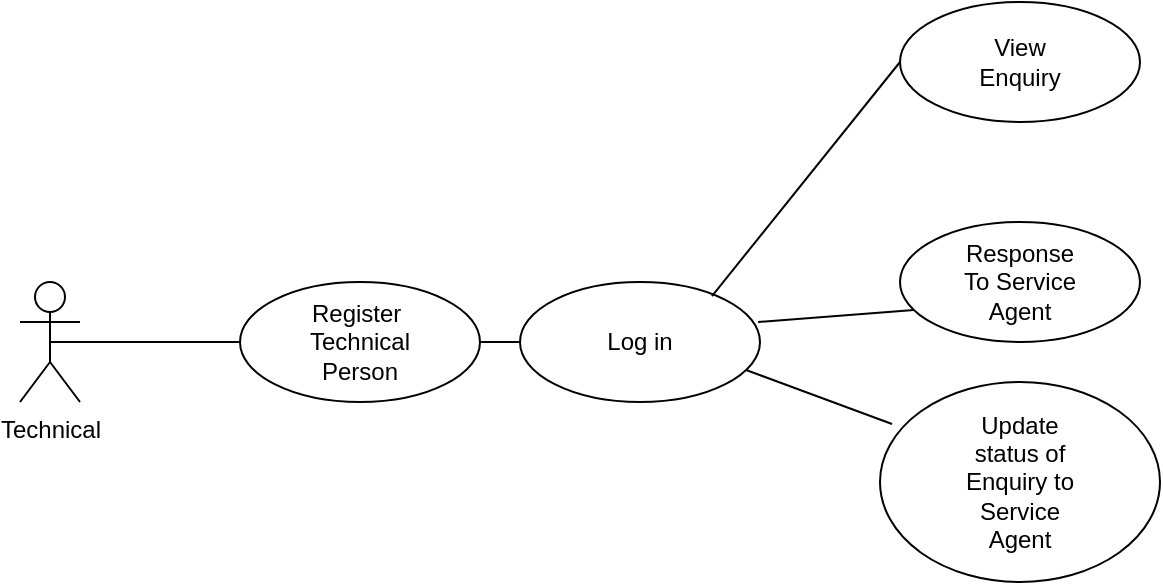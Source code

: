 <mxfile version="21.2.8" type="github">
  <diagram name="Page-1" id="d4ZDFiMwIcMQIwwQMBGA">
    <mxGraphModel dx="1360" dy="775" grid="1" gridSize="10" guides="1" tooltips="1" connect="1" arrows="1" fold="1" page="1" pageScale="1" pageWidth="827" pageHeight="1169" math="0" shadow="0">
      <root>
        <mxCell id="0" />
        <mxCell id="1" parent="0" />
        <mxCell id="c24DYZiNAbTheG2kU5k9-1" value="Technical" style="shape=umlActor;verticalLabelPosition=bottom;verticalAlign=top;html=1;outlineConnect=0;" vertex="1" parent="1">
          <mxGeometry x="70" y="370" width="30" height="60" as="geometry" />
        </mxCell>
        <mxCell id="c24DYZiNAbTheG2kU5k9-2" value="" style="ellipse;whiteSpace=wrap;html=1;" vertex="1" parent="1">
          <mxGeometry x="180" y="370" width="120" height="60" as="geometry" />
        </mxCell>
        <mxCell id="c24DYZiNAbTheG2kU5k9-3" value="Register&amp;nbsp;&lt;br&gt;Technical Person" style="text;html=1;strokeColor=none;fillColor=none;align=center;verticalAlign=middle;whiteSpace=wrap;rounded=0;" vertex="1" parent="1">
          <mxGeometry x="210" y="385" width="60" height="30" as="geometry" />
        </mxCell>
        <mxCell id="c24DYZiNAbTheG2kU5k9-4" value="" style="ellipse;whiteSpace=wrap;html=1;" vertex="1" parent="1">
          <mxGeometry x="320" y="370" width="120" height="60" as="geometry" />
        </mxCell>
        <mxCell id="c24DYZiNAbTheG2kU5k9-5" value="Log in" style="text;html=1;strokeColor=none;fillColor=none;align=center;verticalAlign=middle;whiteSpace=wrap;rounded=0;" vertex="1" parent="1">
          <mxGeometry x="350" y="385" width="60" height="30" as="geometry" />
        </mxCell>
        <mxCell id="c24DYZiNAbTheG2kU5k9-6" value="" style="ellipse;whiteSpace=wrap;html=1;" vertex="1" parent="1">
          <mxGeometry x="510" y="230" width="120" height="60" as="geometry" />
        </mxCell>
        <mxCell id="c24DYZiNAbTheG2kU5k9-7" value="View Enquiry" style="text;html=1;strokeColor=none;fillColor=none;align=center;verticalAlign=middle;whiteSpace=wrap;rounded=0;" vertex="1" parent="1">
          <mxGeometry x="540" y="245" width="60" height="30" as="geometry" />
        </mxCell>
        <mxCell id="c24DYZiNAbTheG2kU5k9-8" value="" style="ellipse;whiteSpace=wrap;html=1;" vertex="1" parent="1">
          <mxGeometry x="510" y="340" width="120" height="60" as="geometry" />
        </mxCell>
        <mxCell id="c24DYZiNAbTheG2kU5k9-9" value="Response To Service Agent" style="text;html=1;strokeColor=none;fillColor=none;align=center;verticalAlign=middle;whiteSpace=wrap;rounded=0;" vertex="1" parent="1">
          <mxGeometry x="540" y="355" width="60" height="30" as="geometry" />
        </mxCell>
        <mxCell id="c24DYZiNAbTheG2kU5k9-10" value="" style="ellipse;whiteSpace=wrap;html=1;" vertex="1" parent="1">
          <mxGeometry x="500" y="420" width="140" height="100" as="geometry" />
        </mxCell>
        <mxCell id="c24DYZiNAbTheG2kU5k9-11" value="Update status of Enquiry to Service Agent" style="text;html=1;strokeColor=none;fillColor=none;align=center;verticalAlign=middle;whiteSpace=wrap;rounded=0;" vertex="1" parent="1">
          <mxGeometry x="540" y="455" width="60" height="30" as="geometry" />
        </mxCell>
        <mxCell id="c24DYZiNAbTheG2kU5k9-12" value="" style="endArrow=none;html=1;rounded=0;exitX=0.5;exitY=0.5;exitDx=0;exitDy=0;exitPerimeter=0;entryX=0;entryY=0.5;entryDx=0;entryDy=0;" edge="1" parent="1" source="c24DYZiNAbTheG2kU5k9-1" target="c24DYZiNAbTheG2kU5k9-2">
          <mxGeometry width="50" height="50" relative="1" as="geometry">
            <mxPoint x="390" y="400" as="sourcePoint" />
            <mxPoint x="440" y="350" as="targetPoint" />
          </mxGeometry>
        </mxCell>
        <mxCell id="c24DYZiNAbTheG2kU5k9-13" value="" style="endArrow=none;html=1;rounded=0;exitX=1;exitY=0.5;exitDx=0;exitDy=0;entryX=0;entryY=0.5;entryDx=0;entryDy=0;" edge="1" parent="1" source="c24DYZiNAbTheG2kU5k9-2" target="c24DYZiNAbTheG2kU5k9-4">
          <mxGeometry width="50" height="50" relative="1" as="geometry">
            <mxPoint x="390" y="400" as="sourcePoint" />
            <mxPoint x="440" y="350" as="targetPoint" />
          </mxGeometry>
        </mxCell>
        <mxCell id="c24DYZiNAbTheG2kU5k9-14" value="" style="endArrow=none;html=1;rounded=0;entryX=0;entryY=0.5;entryDx=0;entryDy=0;exitX=0.8;exitY=0.117;exitDx=0;exitDy=0;exitPerimeter=0;" edge="1" parent="1" source="c24DYZiNAbTheG2kU5k9-4" target="c24DYZiNAbTheG2kU5k9-6">
          <mxGeometry width="50" height="50" relative="1" as="geometry">
            <mxPoint x="390" y="400" as="sourcePoint" />
            <mxPoint x="440" y="350" as="targetPoint" />
          </mxGeometry>
        </mxCell>
        <mxCell id="c24DYZiNAbTheG2kU5k9-15" value="" style="endArrow=none;html=1;rounded=0;entryX=0.058;entryY=0.733;entryDx=0;entryDy=0;entryPerimeter=0;exitX=0.992;exitY=0.333;exitDx=0;exitDy=0;exitPerimeter=0;" edge="1" parent="1" source="c24DYZiNAbTheG2kU5k9-4" target="c24DYZiNAbTheG2kU5k9-8">
          <mxGeometry width="50" height="50" relative="1" as="geometry">
            <mxPoint x="390" y="400" as="sourcePoint" />
            <mxPoint x="440" y="350" as="targetPoint" />
          </mxGeometry>
        </mxCell>
        <mxCell id="c24DYZiNAbTheG2kU5k9-16" value="" style="endArrow=none;html=1;rounded=0;entryX=0.043;entryY=0.21;entryDx=0;entryDy=0;entryPerimeter=0;exitX=0.942;exitY=0.733;exitDx=0;exitDy=0;exitPerimeter=0;" edge="1" parent="1" source="c24DYZiNAbTheG2kU5k9-4" target="c24DYZiNAbTheG2kU5k9-10">
          <mxGeometry width="50" height="50" relative="1" as="geometry">
            <mxPoint x="430" y="410" as="sourcePoint" />
            <mxPoint x="440" y="350" as="targetPoint" />
          </mxGeometry>
        </mxCell>
      </root>
    </mxGraphModel>
  </diagram>
</mxfile>
